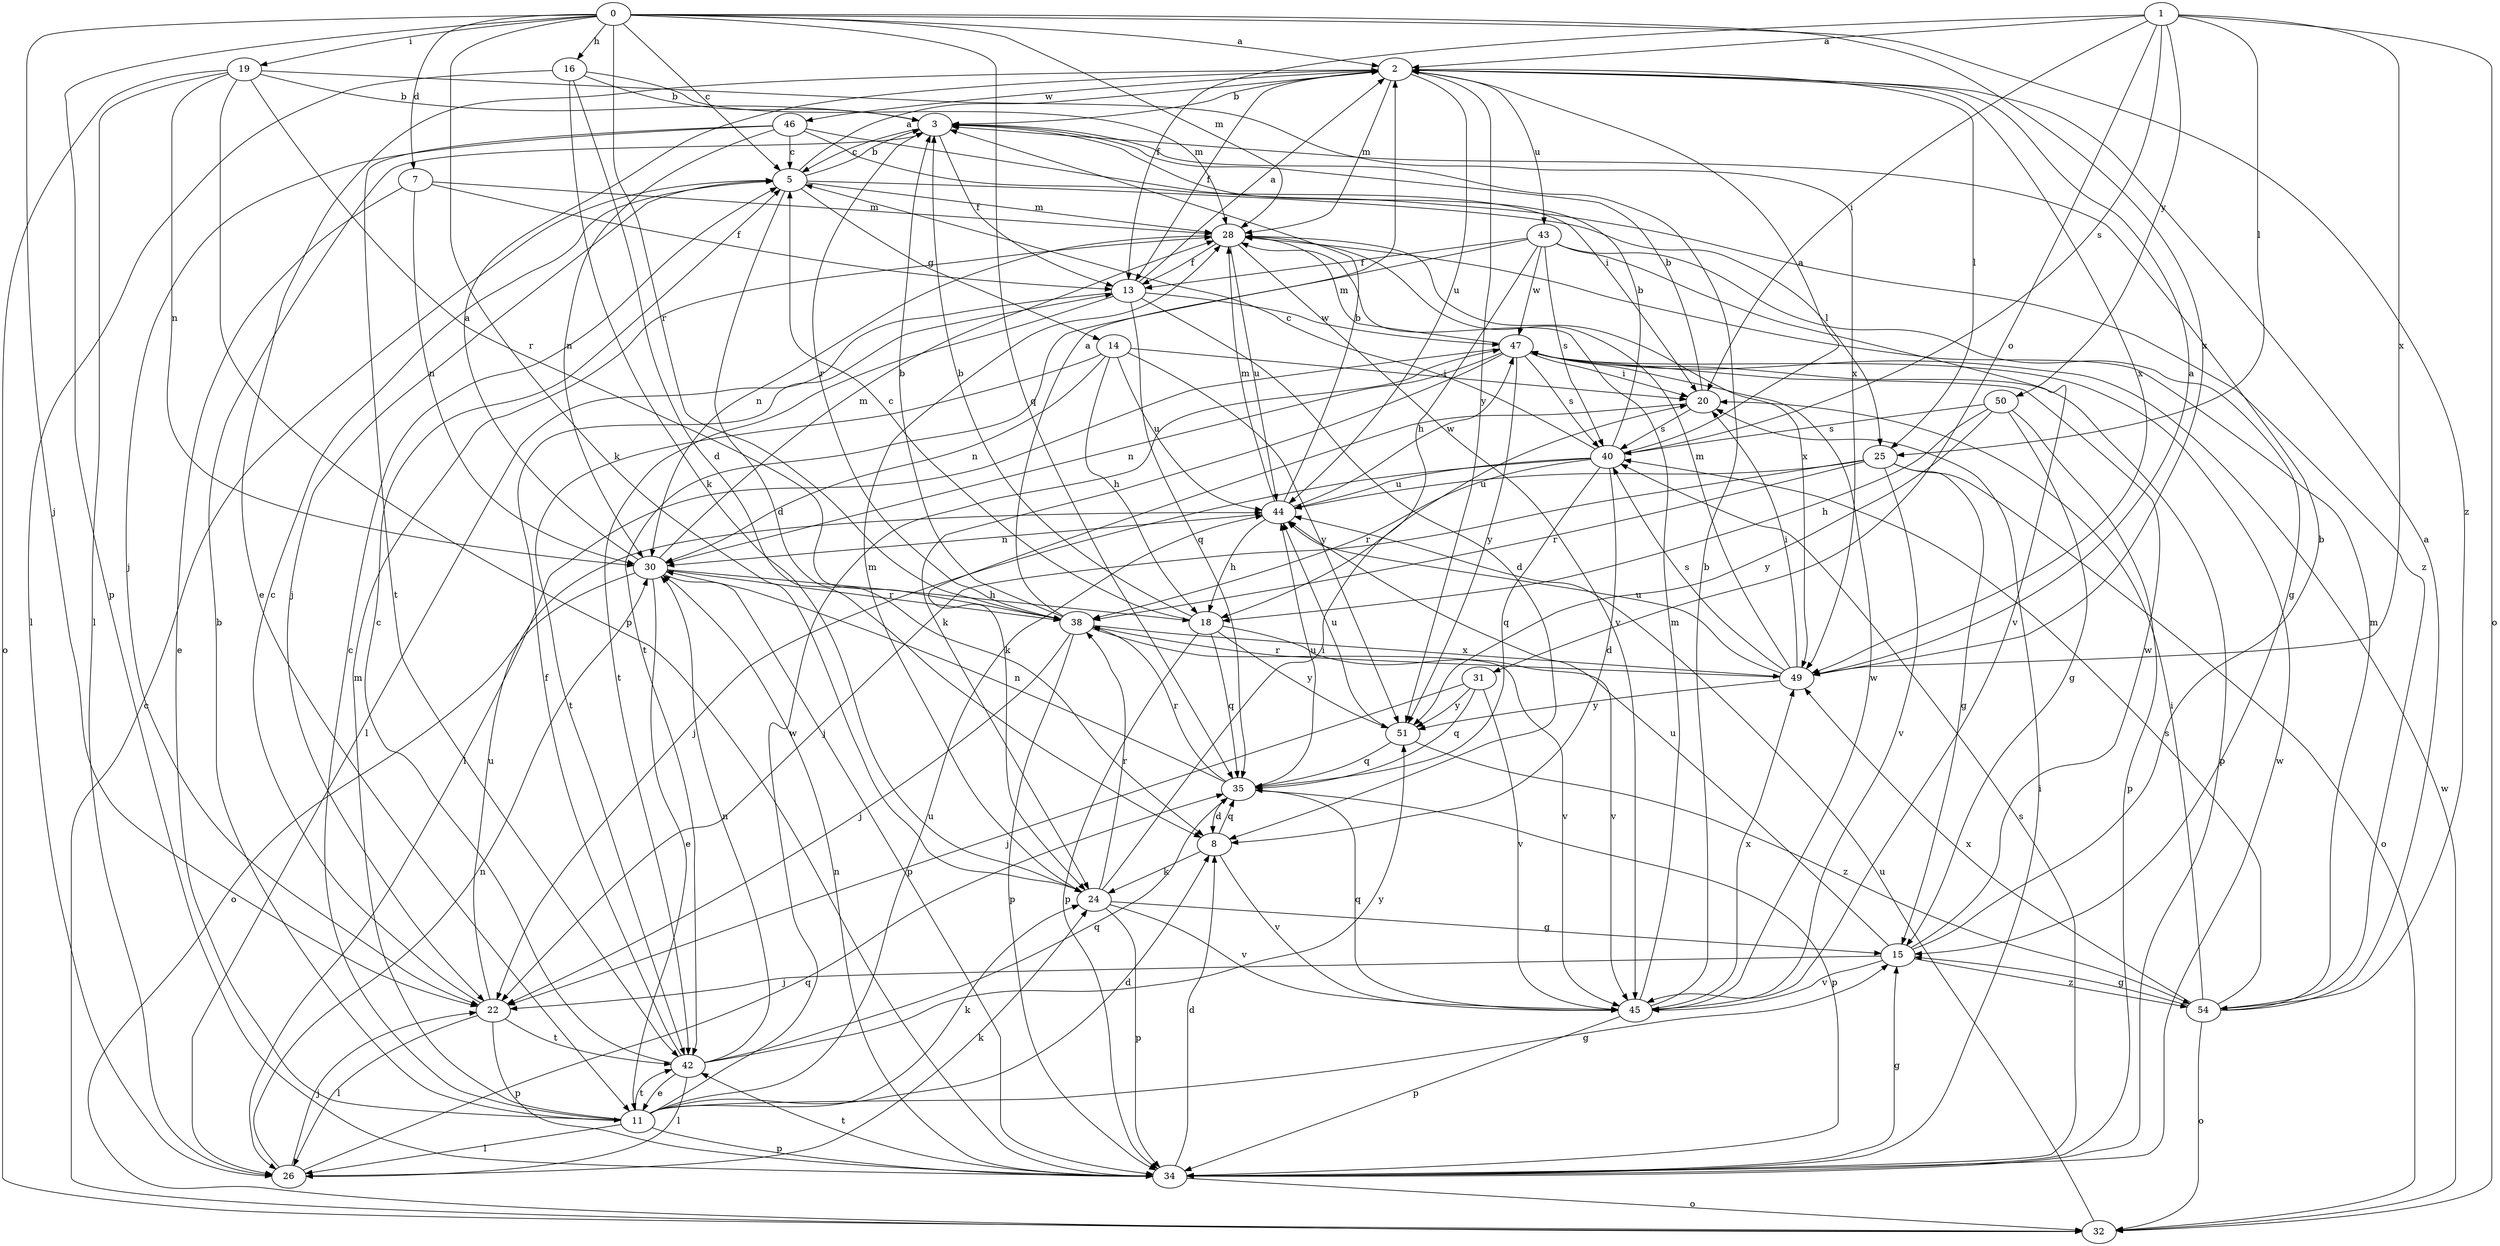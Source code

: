 strict digraph  {
0;
1;
2;
3;
5;
7;
8;
11;
13;
14;
15;
16;
18;
19;
20;
22;
24;
25;
26;
28;
30;
31;
32;
34;
35;
38;
40;
42;
43;
44;
45;
46;
47;
49;
50;
51;
54;
0 -> 2  [label=a];
0 -> 5  [label=c];
0 -> 7  [label=d];
0 -> 16  [label=h];
0 -> 19  [label=i];
0 -> 22  [label=j];
0 -> 24  [label=k];
0 -> 28  [label=m];
0 -> 34  [label=p];
0 -> 35  [label=q];
0 -> 38  [label=r];
0 -> 49  [label=x];
0 -> 54  [label=z];
1 -> 2  [label=a];
1 -> 13  [label=f];
1 -> 20  [label=i];
1 -> 25  [label=l];
1 -> 31  [label=o];
1 -> 32  [label=o];
1 -> 40  [label=s];
1 -> 49  [label=x];
1 -> 50  [label=y];
2 -> 3  [label=b];
2 -> 11  [label=e];
2 -> 13  [label=f];
2 -> 25  [label=l];
2 -> 28  [label=m];
2 -> 43  [label=u];
2 -> 44  [label=u];
2 -> 46  [label=w];
2 -> 49  [label=x];
2 -> 51  [label=y];
3 -> 5  [label=c];
3 -> 13  [label=f];
3 -> 38  [label=r];
5 -> 2  [label=a];
5 -> 3  [label=b];
5 -> 8  [label=d];
5 -> 14  [label=g];
5 -> 22  [label=j];
5 -> 25  [label=l];
5 -> 28  [label=m];
7 -> 11  [label=e];
7 -> 13  [label=f];
7 -> 28  [label=m];
7 -> 30  [label=n];
8 -> 24  [label=k];
8 -> 35  [label=q];
8 -> 45  [label=v];
11 -> 3  [label=b];
11 -> 5  [label=c];
11 -> 8  [label=d];
11 -> 15  [label=g];
11 -> 24  [label=k];
11 -> 26  [label=l];
11 -> 28  [label=m];
11 -> 34  [label=p];
11 -> 42  [label=t];
11 -> 44  [label=u];
11 -> 47  [label=w];
13 -> 2  [label=a];
13 -> 8  [label=d];
13 -> 26  [label=l];
13 -> 35  [label=q];
13 -> 42  [label=t];
13 -> 47  [label=w];
14 -> 18  [label=h];
14 -> 20  [label=i];
14 -> 30  [label=n];
14 -> 42  [label=t];
14 -> 44  [label=u];
14 -> 51  [label=y];
15 -> 3  [label=b];
15 -> 22  [label=j];
15 -> 44  [label=u];
15 -> 45  [label=v];
15 -> 47  [label=w];
15 -> 54  [label=z];
16 -> 3  [label=b];
16 -> 8  [label=d];
16 -> 24  [label=k];
16 -> 26  [label=l];
16 -> 28  [label=m];
18 -> 3  [label=b];
18 -> 5  [label=c];
18 -> 34  [label=p];
18 -> 35  [label=q];
18 -> 45  [label=v];
18 -> 51  [label=y];
19 -> 3  [label=b];
19 -> 26  [label=l];
19 -> 30  [label=n];
19 -> 32  [label=o];
19 -> 34  [label=p];
19 -> 38  [label=r];
19 -> 49  [label=x];
20 -> 3  [label=b];
20 -> 24  [label=k];
20 -> 40  [label=s];
22 -> 5  [label=c];
22 -> 26  [label=l];
22 -> 34  [label=p];
22 -> 42  [label=t];
22 -> 44  [label=u];
24 -> 15  [label=g];
24 -> 20  [label=i];
24 -> 28  [label=m];
24 -> 34  [label=p];
24 -> 38  [label=r];
24 -> 45  [label=v];
25 -> 15  [label=g];
25 -> 22  [label=j];
25 -> 32  [label=o];
25 -> 38  [label=r];
25 -> 44  [label=u];
25 -> 45  [label=v];
26 -> 22  [label=j];
26 -> 24  [label=k];
26 -> 30  [label=n];
26 -> 35  [label=q];
28 -> 13  [label=f];
28 -> 30  [label=n];
28 -> 44  [label=u];
28 -> 45  [label=v];
28 -> 49  [label=x];
30 -> 2  [label=a];
30 -> 11  [label=e];
30 -> 18  [label=h];
30 -> 28  [label=m];
30 -> 32  [label=o];
30 -> 34  [label=p];
30 -> 38  [label=r];
31 -> 22  [label=j];
31 -> 35  [label=q];
31 -> 45  [label=v];
31 -> 51  [label=y];
32 -> 5  [label=c];
32 -> 44  [label=u];
32 -> 47  [label=w];
34 -> 8  [label=d];
34 -> 15  [label=g];
34 -> 20  [label=i];
34 -> 30  [label=n];
34 -> 32  [label=o];
34 -> 40  [label=s];
34 -> 42  [label=t];
34 -> 47  [label=w];
35 -> 8  [label=d];
35 -> 30  [label=n];
35 -> 34  [label=p];
35 -> 38  [label=r];
35 -> 44  [label=u];
38 -> 2  [label=a];
38 -> 3  [label=b];
38 -> 22  [label=j];
38 -> 34  [label=p];
38 -> 45  [label=v];
38 -> 49  [label=x];
40 -> 2  [label=a];
40 -> 3  [label=b];
40 -> 5  [label=c];
40 -> 8  [label=d];
40 -> 22  [label=j];
40 -> 35  [label=q];
40 -> 38  [label=r];
40 -> 44  [label=u];
42 -> 5  [label=c];
42 -> 11  [label=e];
42 -> 13  [label=f];
42 -> 26  [label=l];
42 -> 30  [label=n];
42 -> 35  [label=q];
42 -> 51  [label=y];
43 -> 13  [label=f];
43 -> 15  [label=g];
43 -> 18  [label=h];
43 -> 40  [label=s];
43 -> 42  [label=t];
43 -> 45  [label=v];
43 -> 47  [label=w];
44 -> 3  [label=b];
44 -> 18  [label=h];
44 -> 28  [label=m];
44 -> 30  [label=n];
44 -> 47  [label=w];
45 -> 3  [label=b];
45 -> 28  [label=m];
45 -> 34  [label=p];
45 -> 35  [label=q];
45 -> 47  [label=w];
45 -> 49  [label=x];
46 -> 5  [label=c];
46 -> 20  [label=i];
46 -> 22  [label=j];
46 -> 30  [label=n];
46 -> 42  [label=t];
46 -> 54  [label=z];
47 -> 20  [label=i];
47 -> 24  [label=k];
47 -> 26  [label=l];
47 -> 28  [label=m];
47 -> 30  [label=n];
47 -> 34  [label=p];
47 -> 40  [label=s];
47 -> 51  [label=y];
49 -> 2  [label=a];
49 -> 20  [label=i];
49 -> 28  [label=m];
49 -> 38  [label=r];
49 -> 40  [label=s];
49 -> 44  [label=u];
49 -> 51  [label=y];
50 -> 15  [label=g];
50 -> 18  [label=h];
50 -> 34  [label=p];
50 -> 40  [label=s];
50 -> 51  [label=y];
51 -> 35  [label=q];
51 -> 44  [label=u];
51 -> 54  [label=z];
54 -> 2  [label=a];
54 -> 15  [label=g];
54 -> 20  [label=i];
54 -> 28  [label=m];
54 -> 32  [label=o];
54 -> 40  [label=s];
54 -> 49  [label=x];
}
